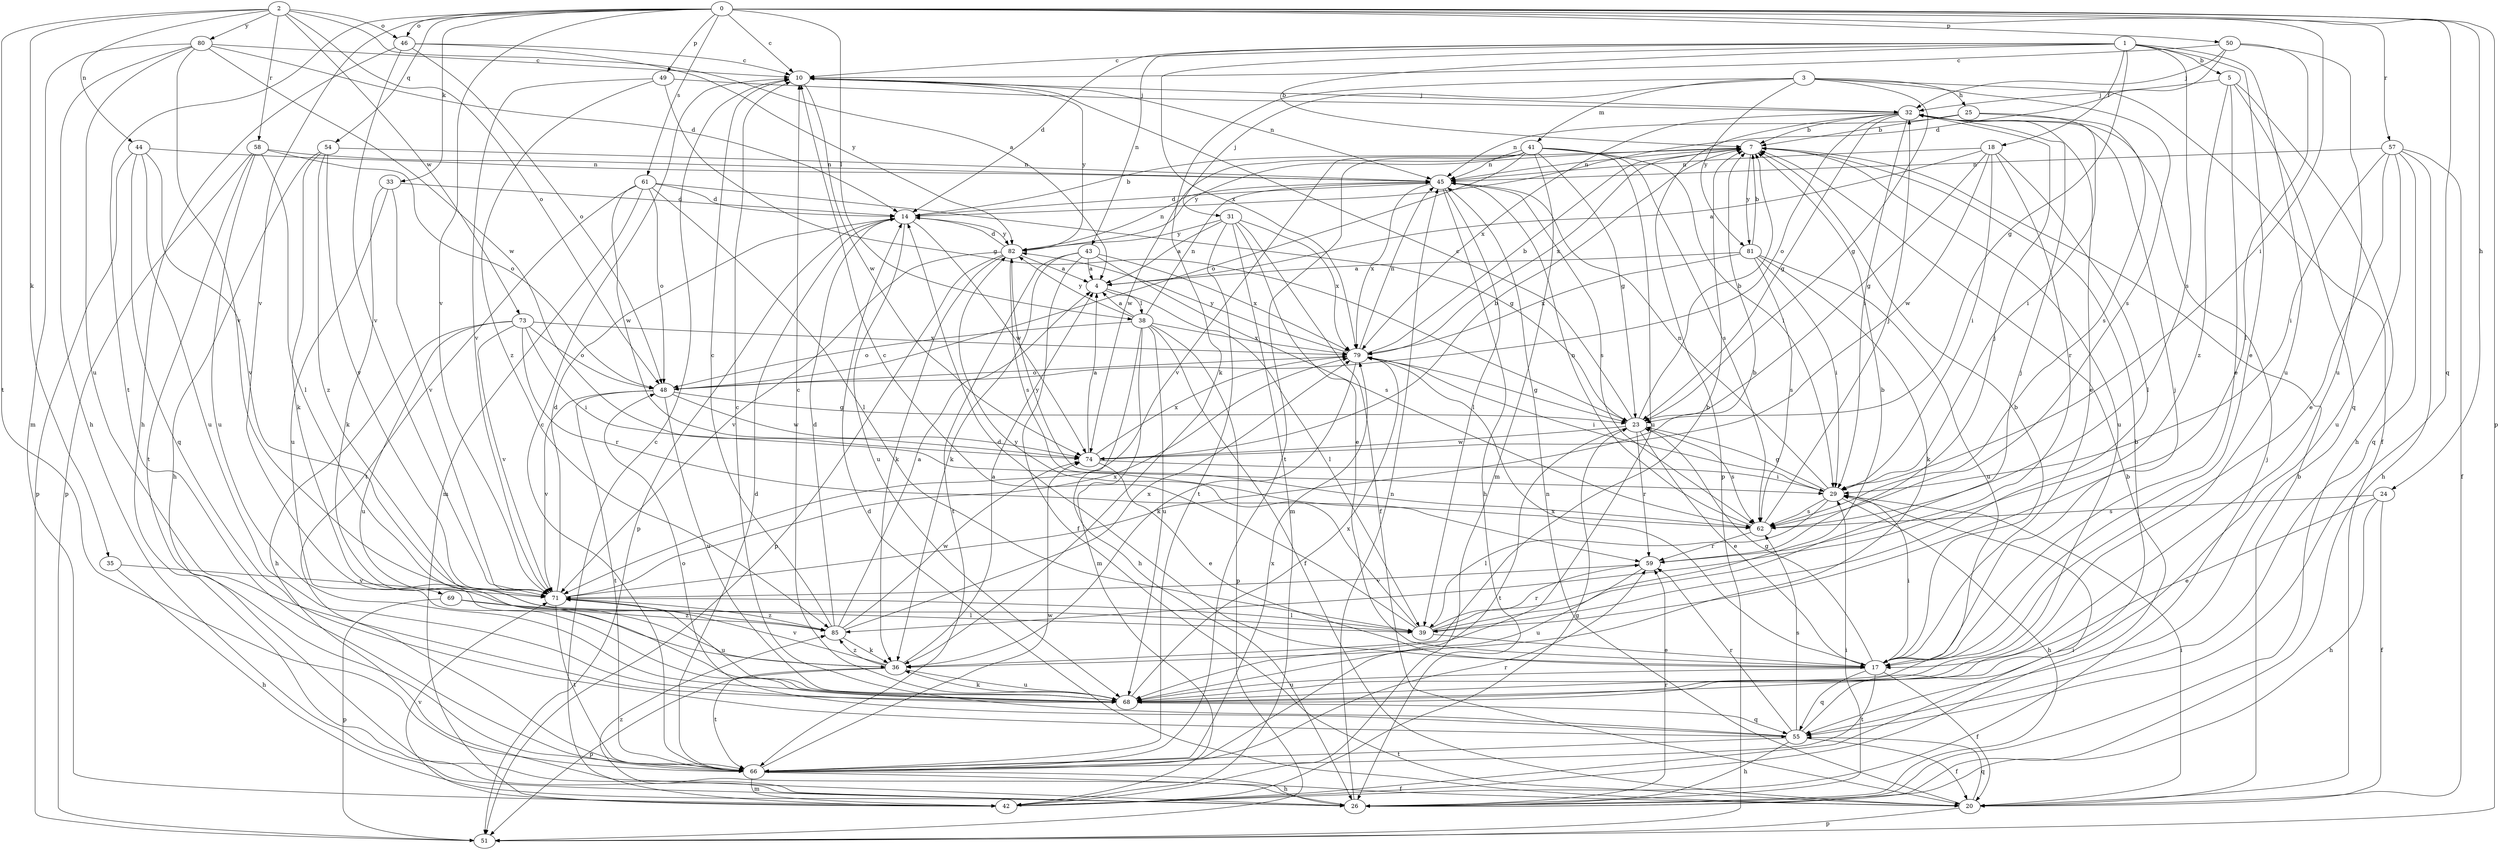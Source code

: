 strict digraph  {
0;
1;
2;
3;
4;
5;
7;
10;
14;
17;
18;
20;
23;
24;
25;
26;
29;
31;
32;
33;
35;
36;
38;
39;
41;
42;
43;
44;
45;
46;
48;
49;
50;
51;
54;
55;
57;
58;
59;
61;
62;
66;
68;
69;
71;
73;
74;
79;
80;
81;
82;
85;
0 -> 10  [label=c];
0 -> 24  [label=h];
0 -> 29  [label=i];
0 -> 33  [label=k];
0 -> 38  [label=l];
0 -> 46  [label=o];
0 -> 49  [label=p];
0 -> 50  [label=p];
0 -> 51  [label=p];
0 -> 54  [label=q];
0 -> 55  [label=q];
0 -> 57  [label=r];
0 -> 61  [label=s];
0 -> 66  [label=t];
0 -> 69  [label=v];
0 -> 71  [label=v];
1 -> 5  [label=b];
1 -> 7  [label=b];
1 -> 10  [label=c];
1 -> 14  [label=d];
1 -> 17  [label=e];
1 -> 18  [label=f];
1 -> 23  [label=g];
1 -> 43  [label=n];
1 -> 62  [label=s];
1 -> 68  [label=u];
1 -> 79  [label=x];
2 -> 4  [label=a];
2 -> 35  [label=k];
2 -> 44  [label=n];
2 -> 46  [label=o];
2 -> 48  [label=o];
2 -> 58  [label=r];
2 -> 66  [label=t];
2 -> 73  [label=w];
2 -> 80  [label=y];
3 -> 20  [label=f];
3 -> 23  [label=g];
3 -> 25  [label=h];
3 -> 31  [label=j];
3 -> 36  [label=k];
3 -> 41  [label=m];
3 -> 62  [label=s];
3 -> 81  [label=y];
4 -> 38  [label=l];
4 -> 39  [label=l];
5 -> 17  [label=e];
5 -> 26  [label=h];
5 -> 32  [label=j];
5 -> 55  [label=q];
5 -> 85  [label=z];
7 -> 45  [label=n];
7 -> 68  [label=u];
7 -> 79  [label=x];
7 -> 81  [label=y];
7 -> 82  [label=y];
10 -> 32  [label=j];
10 -> 45  [label=n];
10 -> 74  [label=w];
10 -> 82  [label=y];
14 -> 7  [label=b];
14 -> 51  [label=p];
14 -> 68  [label=u];
14 -> 74  [label=w];
14 -> 82  [label=y];
17 -> 7  [label=b];
17 -> 14  [label=d];
17 -> 20  [label=f];
17 -> 23  [label=g];
17 -> 29  [label=i];
17 -> 32  [label=j];
17 -> 55  [label=q];
17 -> 66  [label=t];
17 -> 68  [label=u];
17 -> 79  [label=x];
18 -> 4  [label=a];
18 -> 23  [label=g];
18 -> 29  [label=i];
18 -> 39  [label=l];
18 -> 45  [label=n];
18 -> 59  [label=r];
18 -> 74  [label=w];
20 -> 7  [label=b];
20 -> 14  [label=d];
20 -> 29  [label=i];
20 -> 45  [label=n];
20 -> 51  [label=p];
20 -> 55  [label=q];
23 -> 7  [label=b];
23 -> 10  [label=c];
23 -> 17  [label=e];
23 -> 59  [label=r];
23 -> 62  [label=s];
23 -> 66  [label=t];
23 -> 74  [label=w];
24 -> 17  [label=e];
24 -> 20  [label=f];
24 -> 26  [label=h];
24 -> 62  [label=s];
25 -> 7  [label=b];
25 -> 29  [label=i];
25 -> 45  [label=n];
25 -> 62  [label=s];
26 -> 29  [label=i];
26 -> 45  [label=n];
26 -> 59  [label=r];
26 -> 85  [label=z];
29 -> 23  [label=g];
29 -> 26  [label=h];
29 -> 39  [label=l];
29 -> 45  [label=n];
29 -> 62  [label=s];
31 -> 4  [label=a];
31 -> 17  [label=e];
31 -> 20  [label=f];
31 -> 42  [label=m];
31 -> 66  [label=t];
31 -> 79  [label=x];
31 -> 82  [label=y];
32 -> 7  [label=b];
32 -> 17  [label=e];
32 -> 23  [label=g];
32 -> 29  [label=i];
32 -> 48  [label=o];
32 -> 51  [label=p];
32 -> 79  [label=x];
33 -> 14  [label=d];
33 -> 36  [label=k];
33 -> 68  [label=u];
33 -> 71  [label=v];
35 -> 26  [label=h];
35 -> 71  [label=v];
36 -> 4  [label=a];
36 -> 7  [label=b];
36 -> 51  [label=p];
36 -> 66  [label=t];
36 -> 68  [label=u];
36 -> 71  [label=v];
36 -> 85  [label=z];
38 -> 4  [label=a];
38 -> 20  [label=f];
38 -> 26  [label=h];
38 -> 42  [label=m];
38 -> 45  [label=n];
38 -> 48  [label=o];
38 -> 51  [label=p];
38 -> 68  [label=u];
38 -> 79  [label=x];
38 -> 82  [label=y];
39 -> 7  [label=b];
39 -> 10  [label=c];
39 -> 17  [label=e];
39 -> 32  [label=j];
39 -> 59  [label=r];
39 -> 82  [label=y];
41 -> 23  [label=g];
41 -> 29  [label=i];
41 -> 42  [label=m];
41 -> 45  [label=n];
41 -> 48  [label=o];
41 -> 62  [label=s];
41 -> 66  [label=t];
41 -> 68  [label=u];
41 -> 71  [label=v];
41 -> 74  [label=w];
42 -> 7  [label=b];
42 -> 10  [label=c];
42 -> 23  [label=g];
42 -> 29  [label=i];
42 -> 32  [label=j];
42 -> 71  [label=v];
43 -> 4  [label=a];
43 -> 20  [label=f];
43 -> 36  [label=k];
43 -> 62  [label=s];
43 -> 66  [label=t];
43 -> 79  [label=x];
44 -> 45  [label=n];
44 -> 51  [label=p];
44 -> 55  [label=q];
44 -> 68  [label=u];
44 -> 71  [label=v];
45 -> 14  [label=d];
45 -> 26  [label=h];
45 -> 39  [label=l];
45 -> 62  [label=s];
45 -> 79  [label=x];
46 -> 10  [label=c];
46 -> 26  [label=h];
46 -> 48  [label=o];
46 -> 71  [label=v];
46 -> 82  [label=y];
48 -> 23  [label=g];
48 -> 66  [label=t];
48 -> 68  [label=u];
48 -> 71  [label=v];
48 -> 74  [label=w];
49 -> 23  [label=g];
49 -> 32  [label=j];
49 -> 71  [label=v];
49 -> 85  [label=z];
50 -> 10  [label=c];
50 -> 14  [label=d];
50 -> 32  [label=j];
50 -> 39  [label=l];
50 -> 68  [label=u];
54 -> 26  [label=h];
54 -> 36  [label=k];
54 -> 45  [label=n];
54 -> 71  [label=v];
54 -> 85  [label=z];
55 -> 7  [label=b];
55 -> 10  [label=c];
55 -> 20  [label=f];
55 -> 26  [label=h];
55 -> 48  [label=o];
55 -> 59  [label=r];
55 -> 62  [label=s];
55 -> 66  [label=t];
57 -> 17  [label=e];
57 -> 20  [label=f];
57 -> 26  [label=h];
57 -> 29  [label=i];
57 -> 45  [label=n];
57 -> 55  [label=q];
57 -> 68  [label=u];
58 -> 39  [label=l];
58 -> 45  [label=n];
58 -> 48  [label=o];
58 -> 51  [label=p];
58 -> 66  [label=t];
58 -> 68  [label=u];
59 -> 32  [label=j];
59 -> 68  [label=u];
59 -> 71  [label=v];
61 -> 14  [label=d];
61 -> 23  [label=g];
61 -> 39  [label=l];
61 -> 42  [label=m];
61 -> 48  [label=o];
61 -> 66  [label=t];
61 -> 74  [label=w];
62 -> 32  [label=j];
62 -> 45  [label=n];
62 -> 59  [label=r];
62 -> 82  [label=y];
66 -> 10  [label=c];
66 -> 14  [label=d];
66 -> 20  [label=f];
66 -> 26  [label=h];
66 -> 42  [label=m];
66 -> 59  [label=r];
66 -> 74  [label=w];
66 -> 79  [label=x];
68 -> 10  [label=c];
68 -> 36  [label=k];
68 -> 55  [label=q];
68 -> 79  [label=x];
69 -> 39  [label=l];
69 -> 51  [label=p];
69 -> 85  [label=z];
71 -> 7  [label=b];
71 -> 14  [label=d];
71 -> 39  [label=l];
71 -> 66  [label=t];
71 -> 68  [label=u];
71 -> 79  [label=x];
71 -> 85  [label=z];
73 -> 26  [label=h];
73 -> 29  [label=i];
73 -> 48  [label=o];
73 -> 59  [label=r];
73 -> 68  [label=u];
73 -> 71  [label=v];
73 -> 79  [label=x];
74 -> 4  [label=a];
74 -> 7  [label=b];
74 -> 17  [label=e];
74 -> 29  [label=i];
74 -> 79  [label=x];
79 -> 7  [label=b];
79 -> 23  [label=g];
79 -> 29  [label=i];
79 -> 36  [label=k];
79 -> 45  [label=n];
79 -> 48  [label=o];
79 -> 82  [label=y];
80 -> 10  [label=c];
80 -> 14  [label=d];
80 -> 26  [label=h];
80 -> 42  [label=m];
80 -> 68  [label=u];
80 -> 71  [label=v];
80 -> 74  [label=w];
81 -> 4  [label=a];
81 -> 7  [label=b];
81 -> 29  [label=i];
81 -> 36  [label=k];
81 -> 62  [label=s];
81 -> 68  [label=u];
81 -> 79  [label=x];
82 -> 4  [label=a];
82 -> 14  [label=d];
82 -> 36  [label=k];
82 -> 45  [label=n];
82 -> 51  [label=p];
82 -> 62  [label=s];
82 -> 71  [label=v];
85 -> 4  [label=a];
85 -> 10  [label=c];
85 -> 14  [label=d];
85 -> 36  [label=k];
85 -> 74  [label=w];
85 -> 79  [label=x];
}
